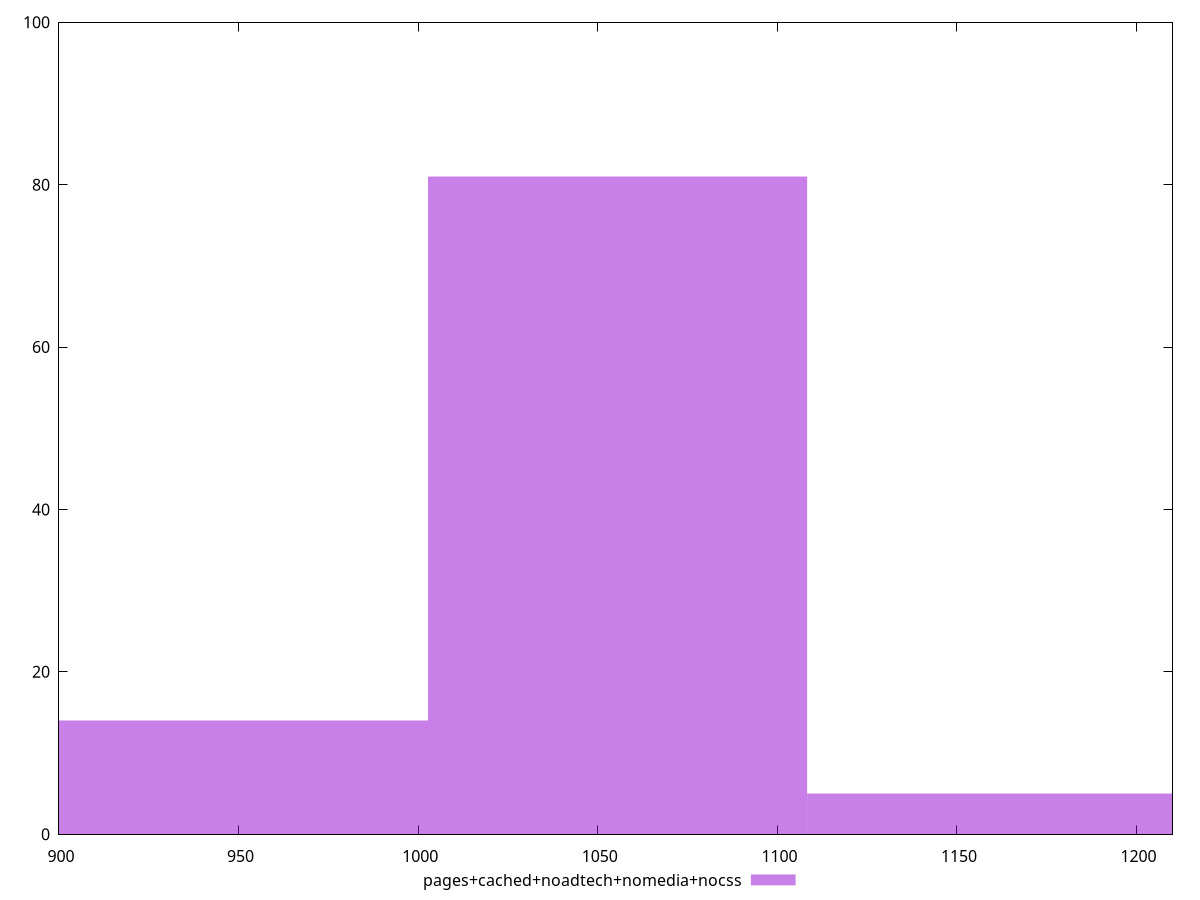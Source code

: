 reset

$pagesCachedNoadtechNomediaNocss <<EOF
1055.5109719167174 81
949.9598747250457 14
1161.062069108389 5
EOF

set key outside below
set boxwidth 105.55109719167174
set xrange [900:1210]
set yrange [0:100]
set trange [0:100]
set style fill transparent solid 0.5 noborder
set terminal svg size 640, 490 enhanced background rgb 'white'
set output "report_00013_2021-02-09T12-04-24.940Z/unused-javascript/comparison/histogram/4_vs_5.svg"

plot $pagesCachedNoadtechNomediaNocss title "pages+cached+noadtech+nomedia+nocss" with boxes

reset
